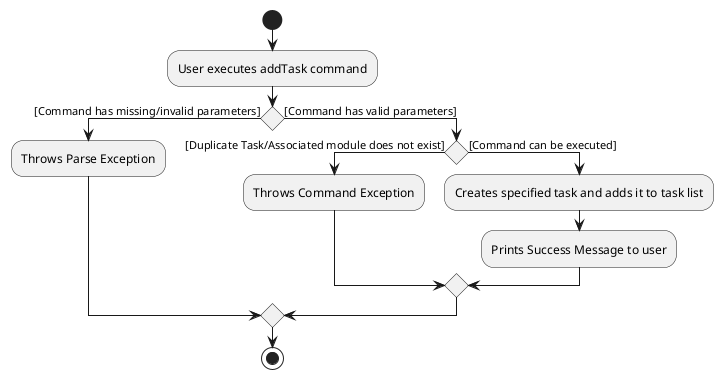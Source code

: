 @startuml
start
:User executes addTask command;
if () then ([Command has missing/invalid parameters])
    :Throws Parse Exception;
else ([Command has valid parameters])
    if () then ([Duplicate Task/Associated module does not exist])
        :Throws Command Exception;
    else ([Command can be executed])
        :Creates specified task and adds it to task list;
        :Prints Success Message to user;
    endif
endif
stop
@enduml
